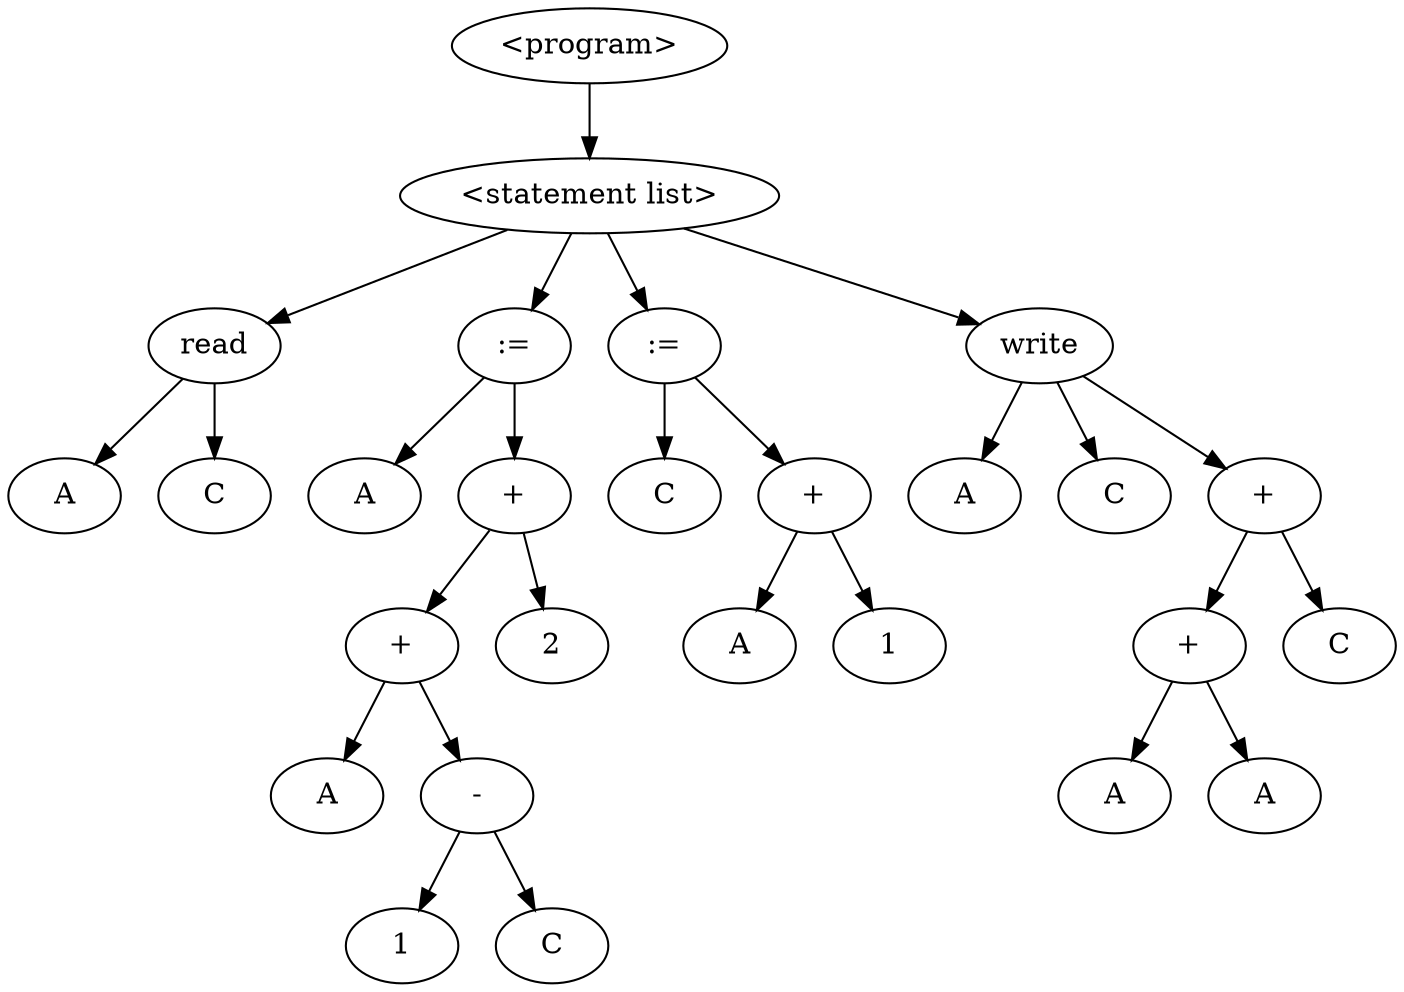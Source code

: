 digraph AST {
node0 [label="<program>"];
node1 [label="<statement list>"];
node2 [label="read"];
node3 [label="A"];
node2 -> node3;
node4 [label="C"];
node2 -> node4;
node1 -> node2;
node5 [label=":="];
node6 [label="A"];
node5 -> node6;
node7 [label="+"];
node8 [label="+"];
node9 [label="A"];
node8 -> node9;
node10 [label="-"];
node11 [label="1"];
node10 -> node11;
node12 [label="C"];
node10 -> node12;
node8 -> node10;
node7 -> node8;
node13 [label="2"];
node7 -> node13;
node5 -> node7;
node1 -> node5;
node14 [label=":="];
node15 [label="C"];
node14 -> node15;
node16 [label="+"];
node17 [label="A"];
node16 -> node17;
node18 [label="1"];
node16 -> node18;
node14 -> node16;
node1 -> node14;
node19 [label="write"];
node20 [label="A"];
node19 -> node20;
node21 [label="C"];
node19 -> node21;
node22 [label="+"];
node23 [label="+"];
node24 [label="A"];
node23 -> node24;
node25 [label="A"];
node23 -> node25;
node22 -> node23;
node26 [label="C"];
node22 -> node26;
node19 -> node22;
node1 -> node19;
node0 -> node1;
}